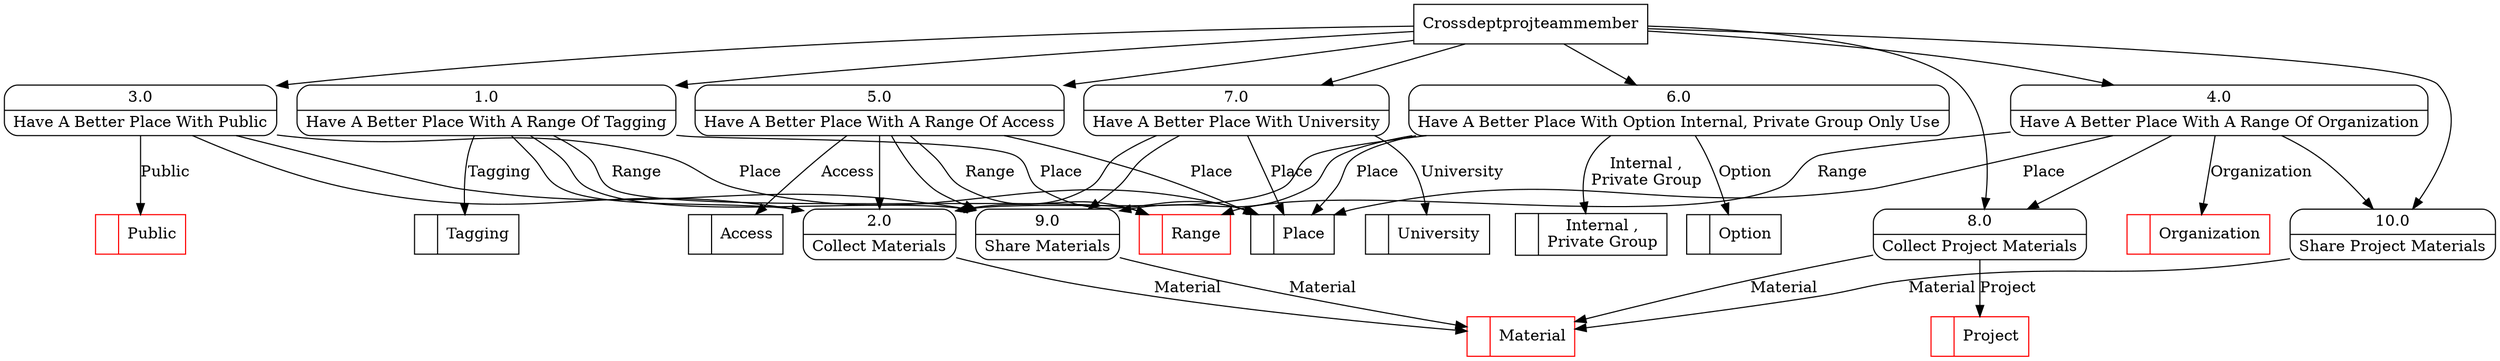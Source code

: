 digraph dfd2{ 
node[shape=record]
200 [label="<f0>  |<f1> Place " ];
201 [label="<f0>  |<f1> Internal ,\nPrivate Group " ];
202 [label="<f0>  |<f1> Range " color=red];
203 [label="<f0>  |<f1> University " ];
204 [label="<f0>  |<f1> Material " color=red];
205 [label="<f0>  |<f1> Public " color=red];
206 [label="<f0>  |<f1> Tagging " ];
207 [label="<f0>  |<f1> Access " ];
208 [label="<f0>  |<f1> Option " ];
209 [label="<f0>  |<f1> Organization " color=red];
210 [label="<f0>  |<f1> Project " color=red];
211 [label="Crossdeptprojteammember" shape=box];
212 [label="{<f0> 1.0|<f1> Have A Better Place With A Range Of Tagging }" shape=Mrecord];
213 [label="{<f0> 2.0|<f1> Collect Materials }" shape=Mrecord];
214 [label="{<f0> 3.0|<f1> Have A Better Place With Public }" shape=Mrecord];
215 [label="{<f0> 4.0|<f1> Have A Better Place With A Range Of Organization }" shape=Mrecord];
216 [label="{<f0> 5.0|<f1> Have A Better Place With A Range Of Access }" shape=Mrecord];
217 [label="{<f0> 6.0|<f1> Have A Better Place With Option Internal, Private Group Only Use }" shape=Mrecord];
218 [label="{<f0> 7.0|<f1> Have A Better Place With University }" shape=Mrecord];
219 [label="{<f0> 8.0|<f1> Collect Project Materials }" shape=Mrecord];
220 [label="{<f0> 9.0|<f1> Share Materials }" shape=Mrecord];
221 [label="{<f0> 10.0|<f1> Share Project Materials }" shape=Mrecord];
211 -> 212
211 -> 214
211 -> 215
211 -> 216
211 -> 217
211 -> 218
211 -> 219
211 -> 221
212 -> 213
212 -> 220
212 -> 206 [label="Tagging"]
212 -> 200 [label="Place"]
212 -> 202 [label="Range"]
213 -> 204 [label="Material"]
214 -> 213
214 -> 220
214 -> 205 [label="Public"]
214 -> 200 [label="Place"]
215 -> 219
215 -> 221
215 -> 200 [label="Place"]
215 -> 202 [label="Range"]
215 -> 209 [label="Organization"]
216 -> 213
216 -> 220
216 -> 207 [label="Access"]
216 -> 200 [label="Place"]
216 -> 202 [label="Range"]
217 -> 213
217 -> 220
217 -> 208 [label="Option"]
217 -> 201 [label="Internal ,\nPrivate Group"]
217 -> 200 [label="Place"]
218 -> 213
218 -> 220
218 -> 203 [label="University"]
218 -> 200 [label="Place"]
219 -> 204 [label="Material"]
220 -> 204 [label="Material"]
221 -> 204 [label="Material"]
219 -> 210 [label="Project"]
}